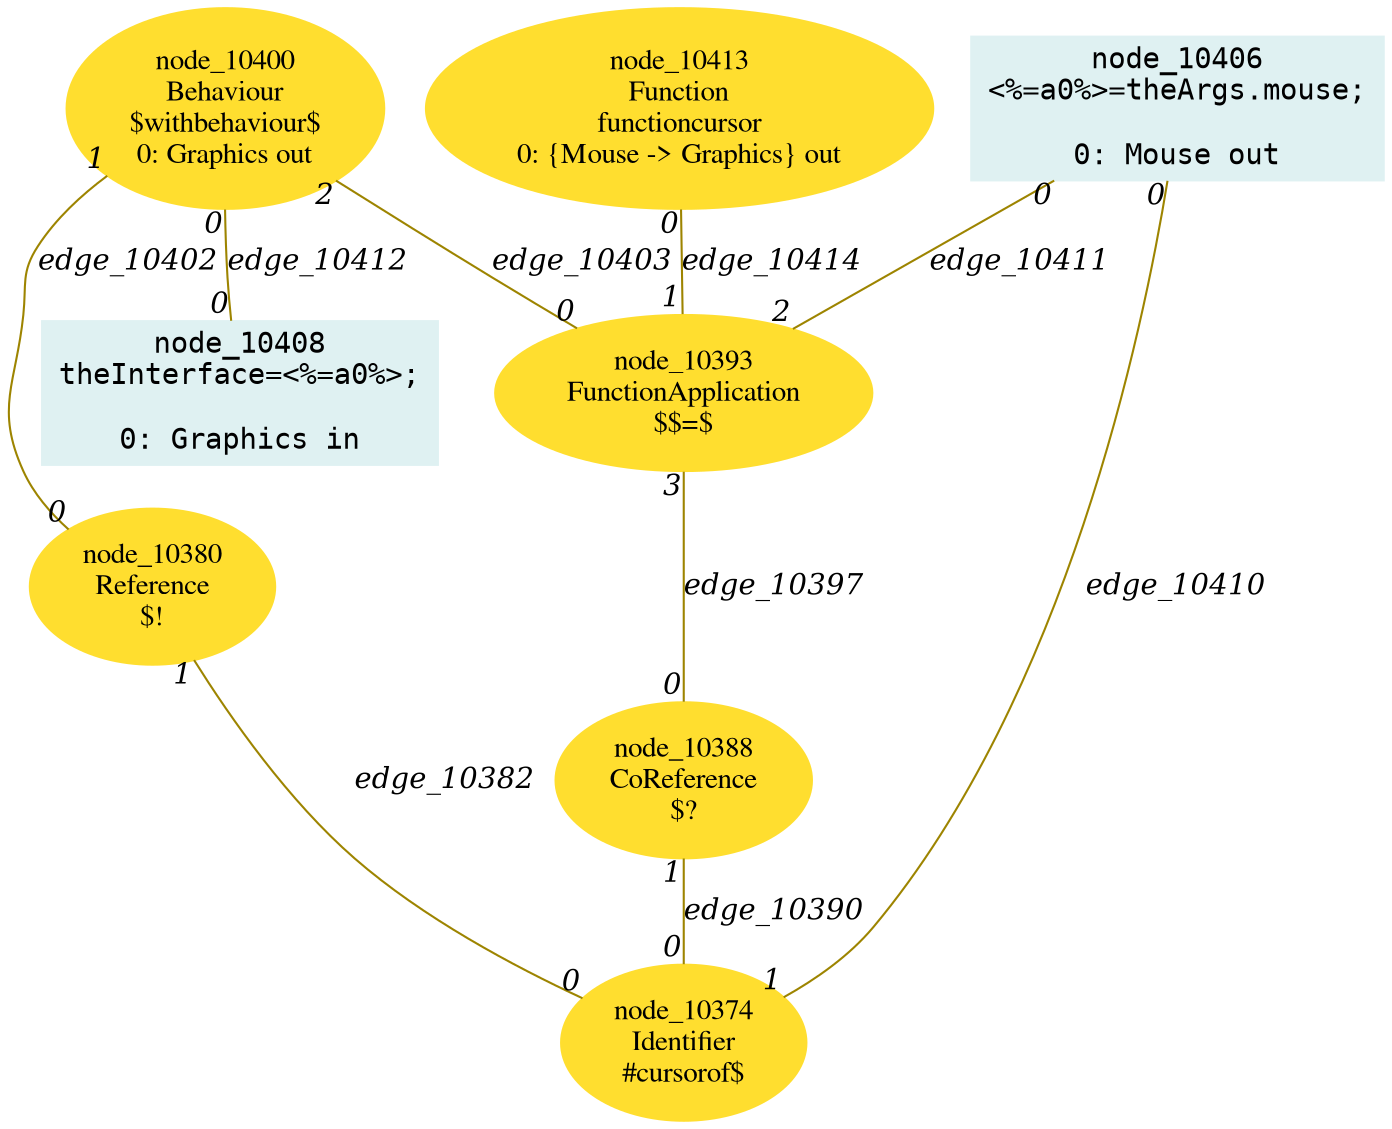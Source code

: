 digraph g{node_10374 [shape="ellipse", style="filled", color="#ffde2f", fontname="Times", label="node_10374
Identifier
#cursorof$
" ]
node_10380 [shape="ellipse", style="filled", color="#ffde2f", fontname="Times", label="node_10380
Reference
$!
" ]
node_10388 [shape="ellipse", style="filled", color="#ffde2f", fontname="Times", label="node_10388
CoReference
$?
" ]
node_10393 [shape="ellipse", style="filled", color="#ffde2f", fontname="Times", label="node_10393
FunctionApplication
$$=$
" ]
node_10400 [shape="ellipse", style="filled", color="#ffde2f", fontname="Times", label="node_10400
Behaviour
$withbehaviour$
0: Graphics out" ]
node_10406 [shape="box", style="filled", color="#dff1f2", fontname="Courier", label="node_10406
<%=a0%>=theArgs.mouse;

0: Mouse out" ]
node_10408 [shape="box", style="filled", color="#dff1f2", fontname="Courier", label="node_10408
theInterface=<%=a0%>;

0: Graphics in" ]
node_10413 [shape="ellipse", style="filled", color="#ffde2f", fontname="Times", label="node_10413
Function
functioncursor
0: {Mouse -> Graphics} out" ]
node_10380 -> node_10374 [dir=none, arrowHead=none, fontname="Times-Italic", arrowsize=1, color="#9d8400", label="edge_10382",  headlabel="0", taillabel="1" ]
node_10388 -> node_10374 [dir=none, arrowHead=none, fontname="Times-Italic", arrowsize=1, color="#9d8400", label="edge_10390",  headlabel="0", taillabel="1" ]
node_10393 -> node_10388 [dir=none, arrowHead=none, fontname="Times-Italic", arrowsize=1, color="#9d8400", label="edge_10397",  headlabel="0", taillabel="3" ]
node_10400 -> node_10380 [dir=none, arrowHead=none, fontname="Times-Italic", arrowsize=1, color="#9d8400", label="edge_10402",  headlabel="0", taillabel="1" ]
node_10400 -> node_10393 [dir=none, arrowHead=none, fontname="Times-Italic", arrowsize=1, color="#9d8400", label="edge_10403",  headlabel="0", taillabel="2" ]
node_10406 -> node_10374 [dir=none, arrowHead=none, fontname="Times-Italic", arrowsize=1, color="#9d8400", label="edge_10410",  headlabel="1", taillabel="0" ]
node_10406 -> node_10393 [dir=none, arrowHead=none, fontname="Times-Italic", arrowsize=1, color="#9d8400", label="edge_10411",  headlabel="2", taillabel="0" ]
node_10400 -> node_10408 [dir=none, arrowHead=none, fontname="Times-Italic", arrowsize=1, color="#9d8400", label="edge_10412",  headlabel="0", taillabel="0" ]
node_10413 -> node_10393 [dir=none, arrowHead=none, fontname="Times-Italic", arrowsize=1, color="#9d8400", label="edge_10414",  headlabel="1", taillabel="0" ]
}